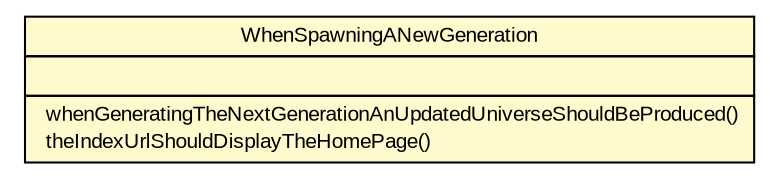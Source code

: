 #!/usr/local/bin/dot
#
# Class diagram 
# Generated by UmlGraph version 4.6 (http://www.spinellis.gr/sw/umlgraph)
#

digraph G {
	edge [fontname="arial",fontsize=10,labelfontname="arial",labelfontsize=10];
	node [fontname="arial",fontsize=10,shape=plaintext];
	// com.wakaleo.gameoflife.webtests.controllers.WhenSpawningANewGeneration
	c5 [label=<<table border="0" cellborder="1" cellspacing="0" cellpadding="2" port="p" bgcolor="lemonChiffon" href="./WhenSpawningANewGeneration.html">
		<tr><td><table border="0" cellspacing="0" cellpadding="1">
			<tr><td> WhenSpawningANewGeneration </td></tr>
		</table></td></tr>
		<tr><td><table border="0" cellspacing="0" cellpadding="1">
			<tr><td align="left">  </td></tr>
		</table></td></tr>
		<tr><td><table border="0" cellspacing="0" cellpadding="1">
			<tr><td align="left">  whenGeneratingTheNextGenerationAnUpdatedUniverseShouldBeProduced() </td></tr>
			<tr><td align="left">  theIndexUrlShouldDisplayTheHomePage() </td></tr>
		</table></td></tr>
		</table>>, fontname="arial", fontcolor="black", fontsize=10.0];
}

